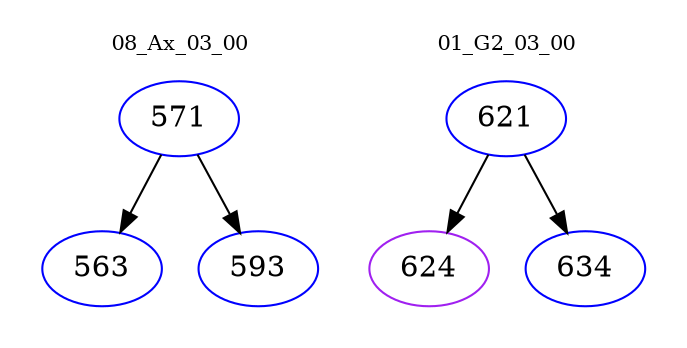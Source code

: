 digraph{
subgraph cluster_0 {
color = white
label = "08_Ax_03_00";
fontsize=10;
T0_571 [label="571", color="blue"]
T0_571 -> T0_563 [color="black"]
T0_563 [label="563", color="blue"]
T0_571 -> T0_593 [color="black"]
T0_593 [label="593", color="blue"]
}
subgraph cluster_1 {
color = white
label = "01_G2_03_00";
fontsize=10;
T1_621 [label="621", color="blue"]
T1_621 -> T1_624 [color="black"]
T1_624 [label="624", color="purple"]
T1_621 -> T1_634 [color="black"]
T1_634 [label="634", color="blue"]
}
}
